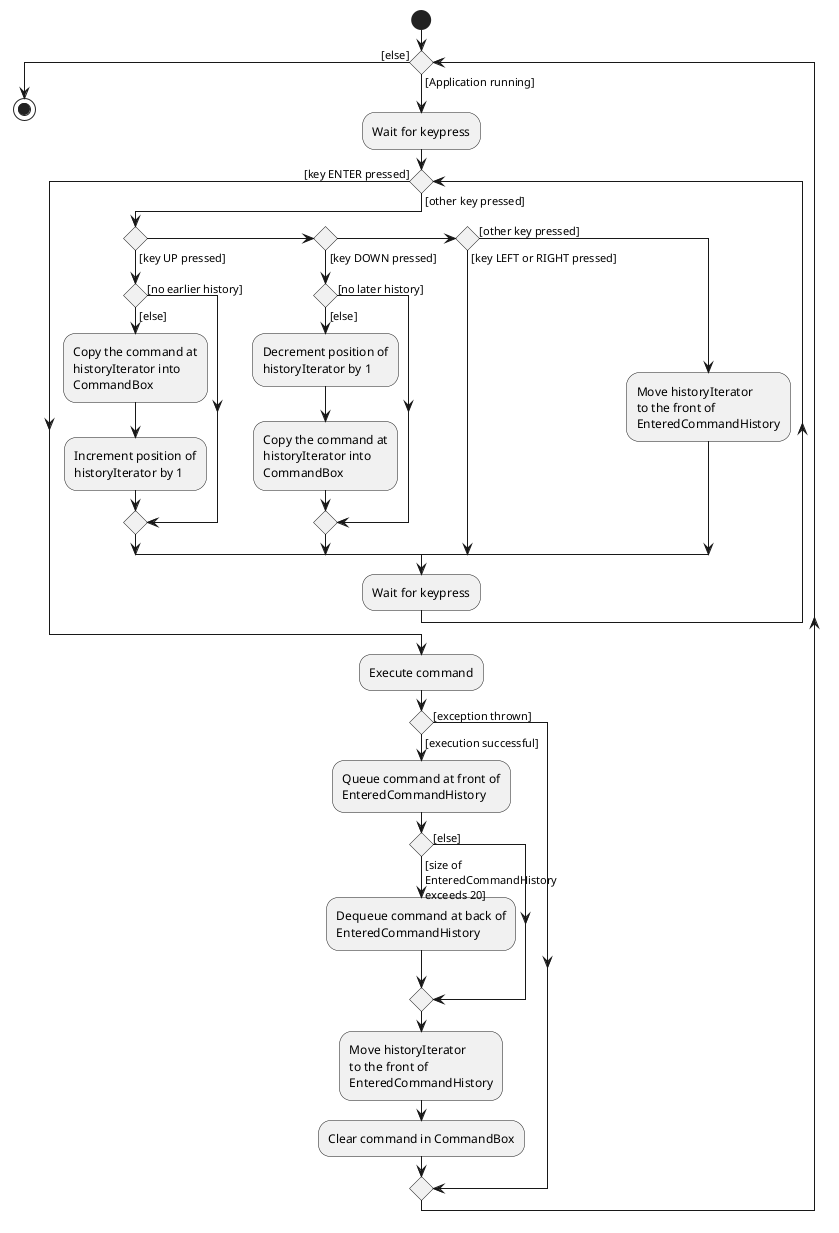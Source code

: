 @startuml
start

while () is ([Application running])
    :Wait for keypress;

    while () is ([other key pressed])
        if () then ([key UP pressed])
            if () then ([no earlier history])
            else ([else])
                :Copy the command at
                historyIterator into
                CommandBox;
                :Increment position of
                historyIterator by 1;
            endif

        else if () then ([key DOWN pressed])
            if () then ([no later history])
            else ([else])
                :Decrement position of
                historyIterator by 1;
                :Copy the command at
                historyIterator into
                CommandBox;
            endif

        else if () then ([key LEFT or RIGHT pressed])
        else ([other key pressed])
            :Move historyIterator
            to the front of
            EnteredCommandHistory;

        endif
    :Wait for keypress;
    endwhile ([key ENTER pressed])

  :Execute command;
  if () then ([execution successful])
      :Queue command at front of
      EnteredCommandHistory;

      if () then ([size of \nEnteredCommandHistory\nexceeds 20])
      :Dequeue command at back of
      EnteredCommandHistory;
      else ([else])
      endif

      :Move historyIterator
      to the front of
      EnteredCommandHistory;
      :Clear command in CommandBox;
  else ([exception thrown])
  endif
endwhile ([else])
stop
@enduml
